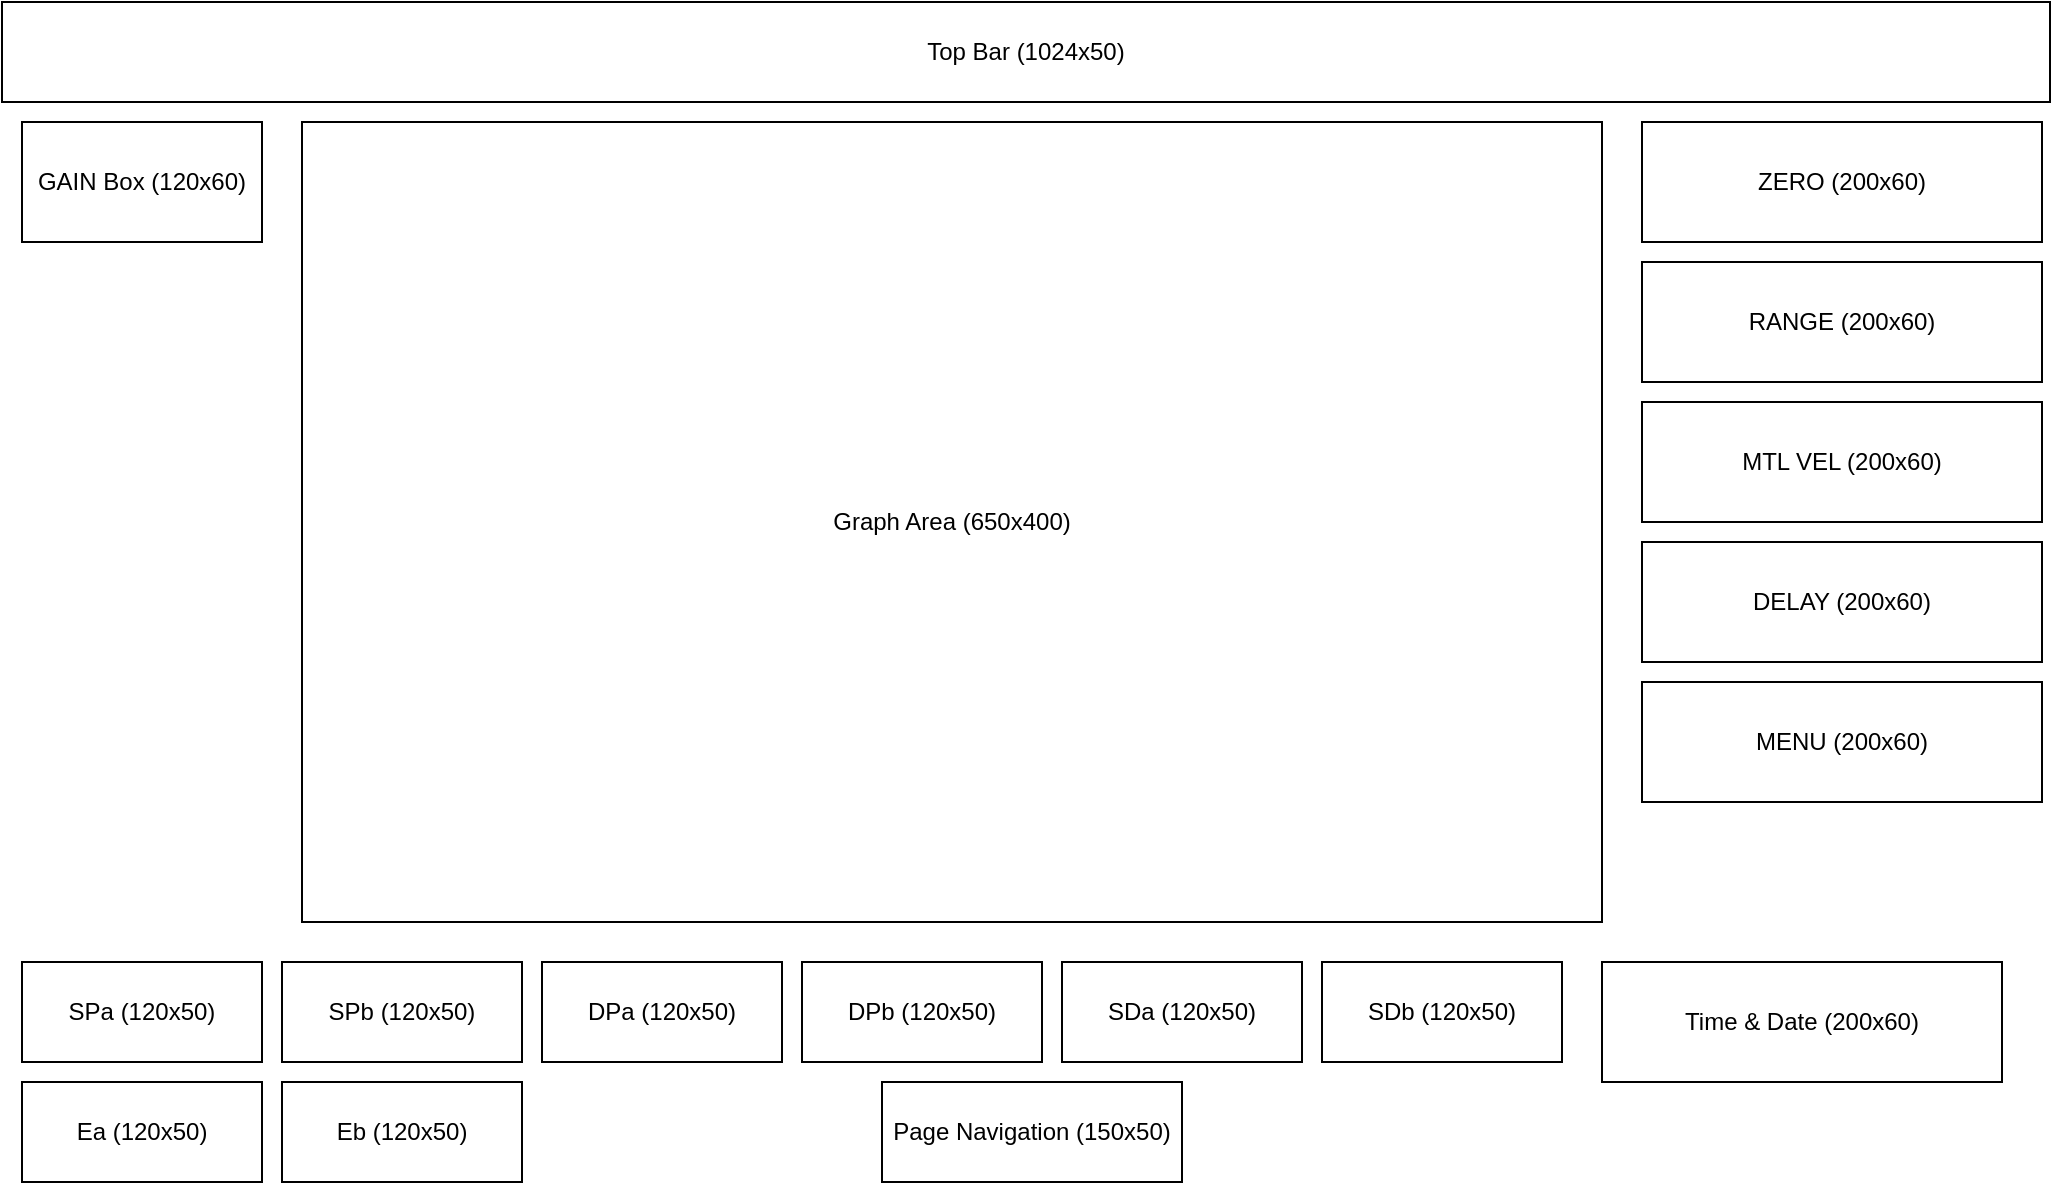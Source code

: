 <?xml version="1.0" encoding="UTF-8"?>
<mxfile>
  <diagram name="7inch-Layout">
    <mxGraphModel dx="1024" dy="600" grid="1" gridSize="10" guides="1" tooltips="1"
      connect="1" arrows="1" fold="1" page="1" pageScale="1"
      pageWidth="1024" pageHeight="600" math="0" shadow="0">
      <root>
        <mxCell id="0"/>
        <mxCell id="1" parent="0"/>

        <!-- Top Bar -->
        <mxCell id="2" value="Top Bar (1024x50)" style="shape=rectangle;whiteSpace=wrap;html=1;" vertex="1" parent="1">
          <mxGeometry x="0" y="0" width="1024" height="50" as="geometry"/>
        </mxCell>

        <!-- Gain Box -->
        <mxCell id="3" value="GAIN Box (120x60)" style="shape=rectangle;whiteSpace=wrap;html=1;" vertex="1" parent="1">
          <mxGeometry x="10" y="60" width="120" height="60" as="geometry"/>
        </mxCell>

        <!-- Graph Area -->
        <mxCell id="4" value="Graph Area (650x400)" style="shape=rectangle;whiteSpace=wrap;html=1;" vertex="1" parent="1">
          <mxGeometry x="150" y="60" width="650" height="400" as="geometry"/>
        </mxCell>

        <!-- Right Vertical Menu -->
        <mxCell id="5" value="ZERO (200x60)" style="shape=rectangle;whiteSpace=wrap;html=1;" vertex="1" parent="1">
          <mxGeometry x="820" y="60" width="200" height="60" as="geometry"/>
        </mxCell>
        <mxCell id="6" value="RANGE (200x60)" style="shape=rectangle;whiteSpace=wrap;html=1;" vertex="1" parent="1">
          <mxGeometry x="820" y="130" width="200" height="60" as="geometry"/>
        </mxCell>
        <mxCell id="7" value="MTL VEL (200x60)" style="shape=rectangle;whiteSpace=wrap;html=1;" vertex="1" parent="1">
          <mxGeometry x="820" y="200" width="200" height="60" as="geometry"/>
        </mxCell>
        <mxCell id="8" value="DELAY (200x60)" style="shape=rectangle;whiteSpace=wrap;html=1;" vertex="1" parent="1">
          <mxGeometry x="820" y="270" width="200" height="60" as="geometry"/>
        </mxCell>
        <mxCell id="9" value="MENU (200x60)" style="shape=rectangle;whiteSpace=wrap;html=1;" vertex="1" parent="1">
          <mxGeometry x="820" y="340" width="200" height="60" as="geometry"/>
        </mxCell>

        <!-- Bottom Data Boxes -->
        <mxCell id="10" value="SPa (120x50)" style="shape=rectangle;whiteSpace=wrap;html=1;" vertex="1" parent="1">
          <mxGeometry x="10" y="480" width="120" height="50" as="geometry"/>
        </mxCell>
        <mxCell id="11" value="SPb (120x50)" style="shape=rectangle;whiteSpace=wrap;html=1;" vertex="1" parent="1">
          <mxGeometry x="140" y="480" width="120" height="50" as="geometry"/>
        </mxCell>
        <mxCell id="12" value="DPa (120x50)" style="shape=rectangle;whiteSpace=wrap;html=1;" vertex="1" parent="1">
          <mxGeometry x="270" y="480" width="120" height="50" as="geometry"/>
        </mxCell>
        <mxCell id="13" value="DPb (120x50)" style="shape=rectangle;whiteSpace=wrap;html=1;" vertex="1" parent="1">
          <mxGeometry x="400" y="480" width="120" height="50" as="geometry"/>
        </mxCell>
        <mxCell id="14" value="SDa (120x50)" style="shape=rectangle;whiteSpace=wrap;html=1;" vertex="1" parent="1">
          <mxGeometry x="530" y="480" width="120" height="50" as="geometry"/>
        </mxCell>
        <mxCell id="15" value="SDb (120x50)" style="shape=rectangle;whiteSpace=wrap;html=1;" vertex="1" parent="1">
          <mxGeometry x="660" y="480" width="120" height="50" as="geometry"/>
        </mxCell>

        <!-- Second bottom row -->
        <mxCell id="16" value="Ea (120x50)" style="shape=rectangle;whiteSpace=wrap;html=1;" vertex="1" parent="1">
          <mxGeometry x="10" y="540" width="120" height="50" as="geometry"/>
        </mxCell>
        <mxCell id="17" value="Eb (120x50)" style="shape=rectangle;whiteSpace=wrap;html=1;" vertex="1" parent="1">
          <mxGeometry x="140" y="540" width="120" height="50" as="geometry"/>
        </mxCell>

        <!-- Bottom Right Time & Date -->
        <mxCell id="18" value="Time &amp; Date (200x60)" style="shape=rectangle;whiteSpace=wrap;html=1;" vertex="1" parent="1">
          <mxGeometry x="800" y="480" width="200" height="60" as="geometry"/>
        </mxCell>

        <!-- Bottom Center Navigation -->
        <mxCell id="19" value="Page Navigation (150x50)" style="shape=rectangle;whiteSpace=wrap;html=1;" vertex="1" parent="1">
          <mxGeometry x="440" y="540" width="150" height="50" as="geometry"/>
        </mxCell>

      </root>
    </mxGraphModel>
  </diagram>
</mxfile>

